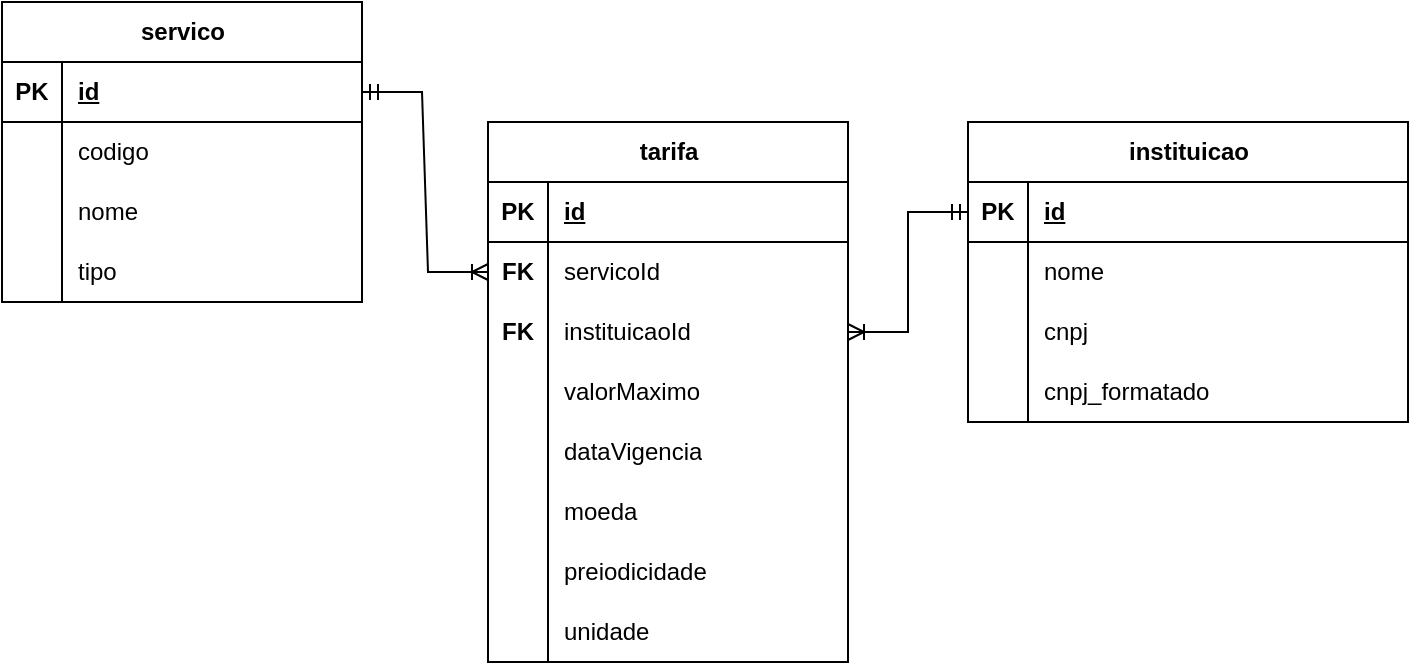 <mxfile version="21.0.6" type="github">
  <diagram name="Page-1" id="2ca16b54-16f6-2749-3443-fa8db7711227">
    <mxGraphModel dx="1360" dy="1645" grid="1" gridSize="10" guides="1" tooltips="1" connect="1" arrows="1" fold="1" page="1" pageScale="1" pageWidth="1100" pageHeight="850" background="none" math="0" shadow="0">
      <root>
        <mxCell id="0" />
        <mxCell id="1" parent="0" />
        <mxCell id="zl9IXHcG8N9JiLPY3rdw-16" value="servico" style="shape=table;startSize=30;container=1;collapsible=1;childLayout=tableLayout;fixedRows=1;rowLines=0;fontStyle=1;align=center;resizeLast=1;html=1;" parent="1" vertex="1">
          <mxGeometry x="77" y="-790" width="180" height="150" as="geometry" />
        </mxCell>
        <mxCell id="zl9IXHcG8N9JiLPY3rdw-17" value="" style="shape=tableRow;horizontal=0;startSize=0;swimlaneHead=0;swimlaneBody=0;fillColor=none;collapsible=0;dropTarget=0;points=[[0,0.5],[1,0.5]];portConstraint=eastwest;top=0;left=0;right=0;bottom=1;" parent="zl9IXHcG8N9JiLPY3rdw-16" vertex="1">
          <mxGeometry y="30" width="180" height="30" as="geometry" />
        </mxCell>
        <mxCell id="zl9IXHcG8N9JiLPY3rdw-18" value="PK" style="shape=partialRectangle;connectable=0;fillColor=none;top=0;left=0;bottom=0;right=0;fontStyle=1;overflow=hidden;whiteSpace=wrap;html=1;" parent="zl9IXHcG8N9JiLPY3rdw-17" vertex="1">
          <mxGeometry width="30" height="30" as="geometry">
            <mxRectangle width="30" height="30" as="alternateBounds" />
          </mxGeometry>
        </mxCell>
        <mxCell id="zl9IXHcG8N9JiLPY3rdw-19" value="id" style="shape=partialRectangle;connectable=0;fillColor=none;top=0;left=0;bottom=0;right=0;align=left;spacingLeft=6;fontStyle=5;overflow=hidden;whiteSpace=wrap;html=1;" parent="zl9IXHcG8N9JiLPY3rdw-17" vertex="1">
          <mxGeometry x="30" width="150" height="30" as="geometry">
            <mxRectangle width="150" height="30" as="alternateBounds" />
          </mxGeometry>
        </mxCell>
        <mxCell id="zl9IXHcG8N9JiLPY3rdw-20" value="" style="shape=tableRow;horizontal=0;startSize=0;swimlaneHead=0;swimlaneBody=0;fillColor=none;collapsible=0;dropTarget=0;points=[[0,0.5],[1,0.5]];portConstraint=eastwest;top=0;left=0;right=0;bottom=0;" parent="zl9IXHcG8N9JiLPY3rdw-16" vertex="1">
          <mxGeometry y="60" width="180" height="30" as="geometry" />
        </mxCell>
        <mxCell id="zl9IXHcG8N9JiLPY3rdw-21" value="" style="shape=partialRectangle;connectable=0;fillColor=none;top=0;left=0;bottom=0;right=0;editable=1;overflow=hidden;whiteSpace=wrap;html=1;" parent="zl9IXHcG8N9JiLPY3rdw-20" vertex="1">
          <mxGeometry width="30" height="30" as="geometry">
            <mxRectangle width="30" height="30" as="alternateBounds" />
          </mxGeometry>
        </mxCell>
        <mxCell id="zl9IXHcG8N9JiLPY3rdw-22" value="codigo" style="shape=partialRectangle;connectable=0;fillColor=none;top=0;left=0;bottom=0;right=0;align=left;spacingLeft=6;overflow=hidden;whiteSpace=wrap;html=1;" parent="zl9IXHcG8N9JiLPY3rdw-20" vertex="1">
          <mxGeometry x="30" width="150" height="30" as="geometry">
            <mxRectangle width="150" height="30" as="alternateBounds" />
          </mxGeometry>
        </mxCell>
        <mxCell id="zl9IXHcG8N9JiLPY3rdw-23" value="" style="shape=tableRow;horizontal=0;startSize=0;swimlaneHead=0;swimlaneBody=0;fillColor=none;collapsible=0;dropTarget=0;points=[[0,0.5],[1,0.5]];portConstraint=eastwest;top=0;left=0;right=0;bottom=0;" parent="zl9IXHcG8N9JiLPY3rdw-16" vertex="1">
          <mxGeometry y="90" width="180" height="30" as="geometry" />
        </mxCell>
        <mxCell id="zl9IXHcG8N9JiLPY3rdw-24" value="" style="shape=partialRectangle;connectable=0;fillColor=none;top=0;left=0;bottom=0;right=0;editable=1;overflow=hidden;whiteSpace=wrap;html=1;" parent="zl9IXHcG8N9JiLPY3rdw-23" vertex="1">
          <mxGeometry width="30" height="30" as="geometry">
            <mxRectangle width="30" height="30" as="alternateBounds" />
          </mxGeometry>
        </mxCell>
        <mxCell id="zl9IXHcG8N9JiLPY3rdw-25" value="&lt;div&gt;nome&lt;/div&gt;" style="shape=partialRectangle;connectable=0;fillColor=none;top=0;left=0;bottom=0;right=0;align=left;spacingLeft=6;overflow=hidden;whiteSpace=wrap;html=1;" parent="zl9IXHcG8N9JiLPY3rdw-23" vertex="1">
          <mxGeometry x="30" width="150" height="30" as="geometry">
            <mxRectangle width="150" height="30" as="alternateBounds" />
          </mxGeometry>
        </mxCell>
        <mxCell id="zl9IXHcG8N9JiLPY3rdw-26" value="" style="shape=tableRow;horizontal=0;startSize=0;swimlaneHead=0;swimlaneBody=0;fillColor=none;collapsible=0;dropTarget=0;points=[[0,0.5],[1,0.5]];portConstraint=eastwest;top=0;left=0;right=0;bottom=0;" parent="zl9IXHcG8N9JiLPY3rdw-16" vertex="1">
          <mxGeometry y="120" width="180" height="30" as="geometry" />
        </mxCell>
        <mxCell id="zl9IXHcG8N9JiLPY3rdw-27" value="" style="shape=partialRectangle;connectable=0;fillColor=none;top=0;left=0;bottom=0;right=0;editable=1;overflow=hidden;whiteSpace=wrap;html=1;" parent="zl9IXHcG8N9JiLPY3rdw-26" vertex="1">
          <mxGeometry width="30" height="30" as="geometry">
            <mxRectangle width="30" height="30" as="alternateBounds" />
          </mxGeometry>
        </mxCell>
        <mxCell id="zl9IXHcG8N9JiLPY3rdw-28" value="tipo" style="shape=partialRectangle;connectable=0;fillColor=none;top=0;left=0;bottom=0;right=0;align=left;spacingLeft=6;overflow=hidden;whiteSpace=wrap;html=1;" parent="zl9IXHcG8N9JiLPY3rdw-26" vertex="1">
          <mxGeometry x="30" width="150" height="30" as="geometry">
            <mxRectangle width="150" height="30" as="alternateBounds" />
          </mxGeometry>
        </mxCell>
        <mxCell id="zl9IXHcG8N9JiLPY3rdw-29" value="instituicao" style="shape=table;startSize=30;container=1;collapsible=1;childLayout=tableLayout;fixedRows=1;rowLines=0;fontStyle=1;align=center;resizeLast=1;html=1;" parent="1" vertex="1">
          <mxGeometry x="560" y="-730" width="220" height="150" as="geometry" />
        </mxCell>
        <mxCell id="zl9IXHcG8N9JiLPY3rdw-30" value="" style="shape=tableRow;horizontal=0;startSize=0;swimlaneHead=0;swimlaneBody=0;fillColor=none;collapsible=0;dropTarget=0;points=[[0,0.5],[1,0.5]];portConstraint=eastwest;top=0;left=0;right=0;bottom=1;" parent="zl9IXHcG8N9JiLPY3rdw-29" vertex="1">
          <mxGeometry y="30" width="220" height="30" as="geometry" />
        </mxCell>
        <mxCell id="zl9IXHcG8N9JiLPY3rdw-31" value="PK" style="shape=partialRectangle;connectable=0;fillColor=none;top=0;left=0;bottom=0;right=0;fontStyle=1;overflow=hidden;whiteSpace=wrap;html=1;" parent="zl9IXHcG8N9JiLPY3rdw-30" vertex="1">
          <mxGeometry width="30" height="30" as="geometry">
            <mxRectangle width="30" height="30" as="alternateBounds" />
          </mxGeometry>
        </mxCell>
        <mxCell id="zl9IXHcG8N9JiLPY3rdw-32" value="id" style="shape=partialRectangle;connectable=0;fillColor=none;top=0;left=0;bottom=0;right=0;align=left;spacingLeft=6;fontStyle=5;overflow=hidden;whiteSpace=wrap;html=1;" parent="zl9IXHcG8N9JiLPY3rdw-30" vertex="1">
          <mxGeometry x="30" width="190" height="30" as="geometry">
            <mxRectangle width="190" height="30" as="alternateBounds" />
          </mxGeometry>
        </mxCell>
        <mxCell id="zl9IXHcG8N9JiLPY3rdw-36" value="" style="shape=tableRow;horizontal=0;startSize=0;swimlaneHead=0;swimlaneBody=0;fillColor=none;collapsible=0;dropTarget=0;points=[[0,0.5],[1,0.5]];portConstraint=eastwest;top=0;left=0;right=0;bottom=0;" parent="zl9IXHcG8N9JiLPY3rdw-29" vertex="1">
          <mxGeometry y="60" width="220" height="30" as="geometry" />
        </mxCell>
        <mxCell id="zl9IXHcG8N9JiLPY3rdw-37" value="" style="shape=partialRectangle;connectable=0;fillColor=none;top=0;left=0;bottom=0;right=0;editable=1;overflow=hidden;whiteSpace=wrap;html=1;" parent="zl9IXHcG8N9JiLPY3rdw-36" vertex="1">
          <mxGeometry width="30" height="30" as="geometry">
            <mxRectangle width="30" height="30" as="alternateBounds" />
          </mxGeometry>
        </mxCell>
        <mxCell id="zl9IXHcG8N9JiLPY3rdw-38" value="&lt;div&gt;nome&lt;/div&gt;" style="shape=partialRectangle;connectable=0;fillColor=none;top=0;left=0;bottom=0;right=0;align=left;spacingLeft=6;overflow=hidden;whiteSpace=wrap;html=1;" parent="zl9IXHcG8N9JiLPY3rdw-36" vertex="1">
          <mxGeometry x="30" width="190" height="30" as="geometry">
            <mxRectangle width="190" height="30" as="alternateBounds" />
          </mxGeometry>
        </mxCell>
        <mxCell id="zl9IXHcG8N9JiLPY3rdw-39" value="" style="shape=tableRow;horizontal=0;startSize=0;swimlaneHead=0;swimlaneBody=0;fillColor=none;collapsible=0;dropTarget=0;points=[[0,0.5],[1,0.5]];portConstraint=eastwest;top=0;left=0;right=0;bottom=0;" parent="zl9IXHcG8N9JiLPY3rdw-29" vertex="1">
          <mxGeometry y="90" width="220" height="30" as="geometry" />
        </mxCell>
        <mxCell id="zl9IXHcG8N9JiLPY3rdw-40" value="" style="shape=partialRectangle;connectable=0;fillColor=none;top=0;left=0;bottom=0;right=0;editable=1;overflow=hidden;whiteSpace=wrap;html=1;" parent="zl9IXHcG8N9JiLPY3rdw-39" vertex="1">
          <mxGeometry width="30" height="30" as="geometry">
            <mxRectangle width="30" height="30" as="alternateBounds" />
          </mxGeometry>
        </mxCell>
        <mxCell id="zl9IXHcG8N9JiLPY3rdw-41" value="&lt;div&gt;cnpj&lt;/div&gt;" style="shape=partialRectangle;connectable=0;fillColor=none;top=0;left=0;bottom=0;right=0;align=left;spacingLeft=6;overflow=hidden;whiteSpace=wrap;html=1;" parent="zl9IXHcG8N9JiLPY3rdw-39" vertex="1">
          <mxGeometry x="30" width="190" height="30" as="geometry">
            <mxRectangle width="190" height="30" as="alternateBounds" />
          </mxGeometry>
        </mxCell>
        <mxCell id="zl9IXHcG8N9JiLPY3rdw-112" value="" style="shape=tableRow;horizontal=0;startSize=0;swimlaneHead=0;swimlaneBody=0;fillColor=none;collapsible=0;dropTarget=0;points=[[0,0.5],[1,0.5]];portConstraint=eastwest;top=0;left=0;right=0;bottom=0;" parent="zl9IXHcG8N9JiLPY3rdw-29" vertex="1">
          <mxGeometry y="120" width="220" height="30" as="geometry" />
        </mxCell>
        <mxCell id="zl9IXHcG8N9JiLPY3rdw-113" value="" style="shape=partialRectangle;connectable=0;fillColor=none;top=0;left=0;bottom=0;right=0;editable=1;overflow=hidden;whiteSpace=wrap;html=1;" parent="zl9IXHcG8N9JiLPY3rdw-112" vertex="1">
          <mxGeometry width="30" height="30" as="geometry">
            <mxRectangle width="30" height="30" as="alternateBounds" />
          </mxGeometry>
        </mxCell>
        <mxCell id="zl9IXHcG8N9JiLPY3rdw-114" value="&lt;div&gt;cnpj_formatado&lt;/div&gt;" style="shape=partialRectangle;connectable=0;fillColor=none;top=0;left=0;bottom=0;right=0;align=left;spacingLeft=6;overflow=hidden;whiteSpace=wrap;html=1;" parent="zl9IXHcG8N9JiLPY3rdw-112" vertex="1">
          <mxGeometry x="30" width="190" height="30" as="geometry">
            <mxRectangle width="190" height="30" as="alternateBounds" />
          </mxGeometry>
        </mxCell>
        <mxCell id="zl9IXHcG8N9JiLPY3rdw-73" value="tarifa" style="shape=table;startSize=30;container=1;collapsible=1;childLayout=tableLayout;fixedRows=1;rowLines=0;fontStyle=1;align=center;resizeLast=1;html=1;" parent="1" vertex="1">
          <mxGeometry x="320" y="-730" width="180" height="270" as="geometry" />
        </mxCell>
        <mxCell id="zl9IXHcG8N9JiLPY3rdw-74" value="" style="shape=tableRow;horizontal=0;startSize=0;swimlaneHead=0;swimlaneBody=0;fillColor=none;collapsible=0;dropTarget=0;points=[[0,0.5],[1,0.5]];portConstraint=eastwest;top=0;left=0;right=0;bottom=1;" parent="zl9IXHcG8N9JiLPY3rdw-73" vertex="1">
          <mxGeometry y="30" width="180" height="30" as="geometry" />
        </mxCell>
        <mxCell id="zl9IXHcG8N9JiLPY3rdw-75" value="PK" style="shape=partialRectangle;connectable=0;fillColor=none;top=0;left=0;bottom=0;right=0;fontStyle=1;overflow=hidden;whiteSpace=wrap;html=1;" parent="zl9IXHcG8N9JiLPY3rdw-74" vertex="1">
          <mxGeometry width="30" height="30" as="geometry">
            <mxRectangle width="30" height="30" as="alternateBounds" />
          </mxGeometry>
        </mxCell>
        <mxCell id="zl9IXHcG8N9JiLPY3rdw-76" value="id" style="shape=partialRectangle;connectable=0;fillColor=none;top=0;left=0;bottom=0;right=0;align=left;spacingLeft=6;fontStyle=5;overflow=hidden;whiteSpace=wrap;html=1;" parent="zl9IXHcG8N9JiLPY3rdw-74" vertex="1">
          <mxGeometry x="30" width="150" height="30" as="geometry">
            <mxRectangle width="150" height="30" as="alternateBounds" />
          </mxGeometry>
        </mxCell>
        <mxCell id="zl9IXHcG8N9JiLPY3rdw-77" value="" style="shape=tableRow;horizontal=0;startSize=0;swimlaneHead=0;swimlaneBody=0;fillColor=none;collapsible=0;dropTarget=0;points=[[0,0.5],[1,0.5]];portConstraint=eastwest;top=0;left=0;right=0;bottom=0;" parent="zl9IXHcG8N9JiLPY3rdw-73" vertex="1">
          <mxGeometry y="60" width="180" height="30" as="geometry" />
        </mxCell>
        <mxCell id="zl9IXHcG8N9JiLPY3rdw-78" value="&lt;b&gt;FK&lt;/b&gt;" style="shape=partialRectangle;connectable=0;fillColor=none;top=0;left=0;bottom=0;right=0;editable=1;overflow=hidden;whiteSpace=wrap;html=1;" parent="zl9IXHcG8N9JiLPY3rdw-77" vertex="1">
          <mxGeometry width="30" height="30" as="geometry">
            <mxRectangle width="30" height="30" as="alternateBounds" />
          </mxGeometry>
        </mxCell>
        <mxCell id="zl9IXHcG8N9JiLPY3rdw-79" value="servicoId" style="shape=partialRectangle;connectable=0;fillColor=none;top=0;left=0;bottom=0;right=0;align=left;spacingLeft=6;overflow=hidden;whiteSpace=wrap;html=1;" parent="zl9IXHcG8N9JiLPY3rdw-77" vertex="1">
          <mxGeometry x="30" width="150" height="30" as="geometry">
            <mxRectangle width="150" height="30" as="alternateBounds" />
          </mxGeometry>
        </mxCell>
        <mxCell id="zl9IXHcG8N9JiLPY3rdw-80" value="" style="shape=tableRow;horizontal=0;startSize=0;swimlaneHead=0;swimlaneBody=0;fillColor=none;collapsible=0;dropTarget=0;points=[[0,0.5],[1,0.5]];portConstraint=eastwest;top=0;left=0;right=0;bottom=0;" parent="zl9IXHcG8N9JiLPY3rdw-73" vertex="1">
          <mxGeometry y="90" width="180" height="30" as="geometry" />
        </mxCell>
        <mxCell id="zl9IXHcG8N9JiLPY3rdw-81" value="&lt;b&gt;FK&lt;/b&gt;" style="shape=partialRectangle;connectable=0;fillColor=none;top=0;left=0;bottom=0;right=0;editable=1;overflow=hidden;whiteSpace=wrap;html=1;" parent="zl9IXHcG8N9JiLPY3rdw-80" vertex="1">
          <mxGeometry width="30" height="30" as="geometry">
            <mxRectangle width="30" height="30" as="alternateBounds" />
          </mxGeometry>
        </mxCell>
        <mxCell id="zl9IXHcG8N9JiLPY3rdw-82" value="instituicaoId" style="shape=partialRectangle;connectable=0;fillColor=none;top=0;left=0;bottom=0;right=0;align=left;spacingLeft=6;overflow=hidden;whiteSpace=wrap;html=1;" parent="zl9IXHcG8N9JiLPY3rdw-80" vertex="1">
          <mxGeometry x="30" width="150" height="30" as="geometry">
            <mxRectangle width="150" height="30" as="alternateBounds" />
          </mxGeometry>
        </mxCell>
        <mxCell id="zl9IXHcG8N9JiLPY3rdw-100" value="" style="shape=tableRow;horizontal=0;startSize=0;swimlaneHead=0;swimlaneBody=0;fillColor=none;collapsible=0;dropTarget=0;points=[[0,0.5],[1,0.5]];portConstraint=eastwest;top=0;left=0;right=0;bottom=0;" parent="zl9IXHcG8N9JiLPY3rdw-73" vertex="1">
          <mxGeometry y="120" width="180" height="30" as="geometry" />
        </mxCell>
        <mxCell id="zl9IXHcG8N9JiLPY3rdw-101" value="" style="shape=partialRectangle;connectable=0;fillColor=none;top=0;left=0;bottom=0;right=0;editable=1;overflow=hidden;whiteSpace=wrap;html=1;" parent="zl9IXHcG8N9JiLPY3rdw-100" vertex="1">
          <mxGeometry width="30" height="30" as="geometry">
            <mxRectangle width="30" height="30" as="alternateBounds" />
          </mxGeometry>
        </mxCell>
        <mxCell id="zl9IXHcG8N9JiLPY3rdw-102" value="valorMaximo" style="shape=partialRectangle;connectable=0;fillColor=none;top=0;left=0;bottom=0;right=0;align=left;spacingLeft=6;overflow=hidden;whiteSpace=wrap;html=1;" parent="zl9IXHcG8N9JiLPY3rdw-100" vertex="1">
          <mxGeometry x="30" width="150" height="30" as="geometry">
            <mxRectangle width="150" height="30" as="alternateBounds" />
          </mxGeometry>
        </mxCell>
        <mxCell id="zl9IXHcG8N9JiLPY3rdw-103" value="" style="shape=tableRow;horizontal=0;startSize=0;swimlaneHead=0;swimlaneBody=0;fillColor=none;collapsible=0;dropTarget=0;points=[[0,0.5],[1,0.5]];portConstraint=eastwest;top=0;left=0;right=0;bottom=0;" parent="zl9IXHcG8N9JiLPY3rdw-73" vertex="1">
          <mxGeometry y="150" width="180" height="30" as="geometry" />
        </mxCell>
        <mxCell id="zl9IXHcG8N9JiLPY3rdw-104" value="" style="shape=partialRectangle;connectable=0;fillColor=none;top=0;left=0;bottom=0;right=0;editable=1;overflow=hidden;whiteSpace=wrap;html=1;" parent="zl9IXHcG8N9JiLPY3rdw-103" vertex="1">
          <mxGeometry width="30" height="30" as="geometry">
            <mxRectangle width="30" height="30" as="alternateBounds" />
          </mxGeometry>
        </mxCell>
        <mxCell id="zl9IXHcG8N9JiLPY3rdw-105" value="dataVigencia" style="shape=partialRectangle;connectable=0;fillColor=none;top=0;left=0;bottom=0;right=0;align=left;spacingLeft=6;overflow=hidden;whiteSpace=wrap;html=1;" parent="zl9IXHcG8N9JiLPY3rdw-103" vertex="1">
          <mxGeometry x="30" width="150" height="30" as="geometry">
            <mxRectangle width="150" height="30" as="alternateBounds" />
          </mxGeometry>
        </mxCell>
        <mxCell id="0SEmaBGYp-KmgJx6Uvzj-1" value="" style="shape=tableRow;horizontal=0;startSize=0;swimlaneHead=0;swimlaneBody=0;fillColor=none;collapsible=0;dropTarget=0;points=[[0,0.5],[1,0.5]];portConstraint=eastwest;top=0;left=0;right=0;bottom=0;" parent="zl9IXHcG8N9JiLPY3rdw-73" vertex="1">
          <mxGeometry y="180" width="180" height="30" as="geometry" />
        </mxCell>
        <mxCell id="0SEmaBGYp-KmgJx6Uvzj-2" value="" style="shape=partialRectangle;connectable=0;fillColor=none;top=0;left=0;bottom=0;right=0;editable=1;overflow=hidden;whiteSpace=wrap;html=1;" parent="0SEmaBGYp-KmgJx6Uvzj-1" vertex="1">
          <mxGeometry width="30" height="30" as="geometry">
            <mxRectangle width="30" height="30" as="alternateBounds" />
          </mxGeometry>
        </mxCell>
        <mxCell id="0SEmaBGYp-KmgJx6Uvzj-3" value="moeda" style="shape=partialRectangle;connectable=0;fillColor=none;top=0;left=0;bottom=0;right=0;align=left;spacingLeft=6;overflow=hidden;whiteSpace=wrap;html=1;" parent="0SEmaBGYp-KmgJx6Uvzj-1" vertex="1">
          <mxGeometry x="30" width="150" height="30" as="geometry">
            <mxRectangle width="150" height="30" as="alternateBounds" />
          </mxGeometry>
        </mxCell>
        <mxCell id="0SEmaBGYp-KmgJx6Uvzj-4" value="" style="shape=tableRow;horizontal=0;startSize=0;swimlaneHead=0;swimlaneBody=0;fillColor=none;collapsible=0;dropTarget=0;points=[[0,0.5],[1,0.5]];portConstraint=eastwest;top=0;left=0;right=0;bottom=0;" parent="zl9IXHcG8N9JiLPY3rdw-73" vertex="1">
          <mxGeometry y="210" width="180" height="30" as="geometry" />
        </mxCell>
        <mxCell id="0SEmaBGYp-KmgJx6Uvzj-5" value="" style="shape=partialRectangle;connectable=0;fillColor=none;top=0;left=0;bottom=0;right=0;editable=1;overflow=hidden;whiteSpace=wrap;html=1;" parent="0SEmaBGYp-KmgJx6Uvzj-4" vertex="1">
          <mxGeometry width="30" height="30" as="geometry">
            <mxRectangle width="30" height="30" as="alternateBounds" />
          </mxGeometry>
        </mxCell>
        <mxCell id="0SEmaBGYp-KmgJx6Uvzj-6" value="preiodicidade" style="shape=partialRectangle;connectable=0;fillColor=none;top=0;left=0;bottom=0;right=0;align=left;spacingLeft=6;overflow=hidden;whiteSpace=wrap;html=1;" parent="0SEmaBGYp-KmgJx6Uvzj-4" vertex="1">
          <mxGeometry x="30" width="150" height="30" as="geometry">
            <mxRectangle width="150" height="30" as="alternateBounds" />
          </mxGeometry>
        </mxCell>
        <mxCell id="0SEmaBGYp-KmgJx6Uvzj-7" value="" style="shape=tableRow;horizontal=0;startSize=0;swimlaneHead=0;swimlaneBody=0;fillColor=none;collapsible=0;dropTarget=0;points=[[0,0.5],[1,0.5]];portConstraint=eastwest;top=0;left=0;right=0;bottom=0;" parent="zl9IXHcG8N9JiLPY3rdw-73" vertex="1">
          <mxGeometry y="240" width="180" height="30" as="geometry" />
        </mxCell>
        <mxCell id="0SEmaBGYp-KmgJx6Uvzj-8" value="" style="shape=partialRectangle;connectable=0;fillColor=none;top=0;left=0;bottom=0;right=0;editable=1;overflow=hidden;whiteSpace=wrap;html=1;" parent="0SEmaBGYp-KmgJx6Uvzj-7" vertex="1">
          <mxGeometry width="30" height="30" as="geometry">
            <mxRectangle width="30" height="30" as="alternateBounds" />
          </mxGeometry>
        </mxCell>
        <mxCell id="0SEmaBGYp-KmgJx6Uvzj-9" value="unidade" style="shape=partialRectangle;connectable=0;fillColor=none;top=0;left=0;bottom=0;right=0;align=left;spacingLeft=6;overflow=hidden;whiteSpace=wrap;html=1;" parent="0SEmaBGYp-KmgJx6Uvzj-7" vertex="1">
          <mxGeometry x="30" width="150" height="30" as="geometry">
            <mxRectangle width="150" height="30" as="alternateBounds" />
          </mxGeometry>
        </mxCell>
        <mxCell id="zl9IXHcG8N9JiLPY3rdw-125" value="" style="edgeStyle=entityRelationEdgeStyle;fontSize=12;html=1;endArrow=ERoneToMany;startArrow=ERmandOne;rounded=0;entryX=0;entryY=0.5;entryDx=0;entryDy=0;exitX=1;exitY=0.5;exitDx=0;exitDy=0;" parent="1" source="zl9IXHcG8N9JiLPY3rdw-17" target="zl9IXHcG8N9JiLPY3rdw-77" edge="1">
          <mxGeometry width="100" height="100" relative="1" as="geometry">
            <mxPoint x="250" y="-535" as="sourcePoint" />
            <mxPoint x="350" y="-635" as="targetPoint" />
          </mxGeometry>
        </mxCell>
        <mxCell id="zl9IXHcG8N9JiLPY3rdw-126" value="" style="edgeStyle=entityRelationEdgeStyle;fontSize=12;html=1;endArrow=ERoneToMany;startArrow=ERmandOne;rounded=0;exitX=0;exitY=0.5;exitDx=0;exitDy=0;entryX=1;entryY=0.5;entryDx=0;entryDy=0;" parent="1" source="zl9IXHcG8N9JiLPY3rdw-30" target="zl9IXHcG8N9JiLPY3rdw-80" edge="1">
          <mxGeometry width="100" height="100" relative="1" as="geometry">
            <mxPoint x="550" y="-815" as="sourcePoint" />
            <mxPoint x="640" y="-785" as="targetPoint" />
          </mxGeometry>
        </mxCell>
      </root>
    </mxGraphModel>
  </diagram>
</mxfile>
